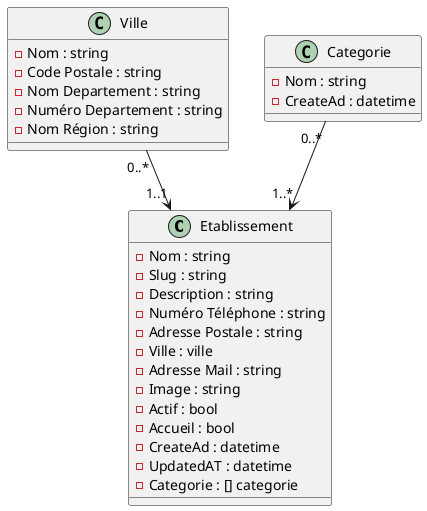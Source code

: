 @startuml
'https://plantuml.com/class-diagram


class Etablissement {
-Nom : string
-Slug : string
-Description : string
-Numéro Téléphone : string
-Adresse Postale : string
-Ville : ville
-Adresse Mail : string
-Image : string
-Actif : bool
-Accueil : bool
-CreateAd : datetime
-UpdatedAT : datetime
-Categorie : [] categorie
}

class Ville {
-Nom : string
-Code Postale : string
-Nom Departement : string
-Numéro Departement : string
-Nom Région : string

}

class Categorie {
-Nom : string
-CreateAd : datetime
}

Ville "0..*"-->"1..1" Etablissement
Categorie "0..*"-->"1..*" Etablissement

@enduml